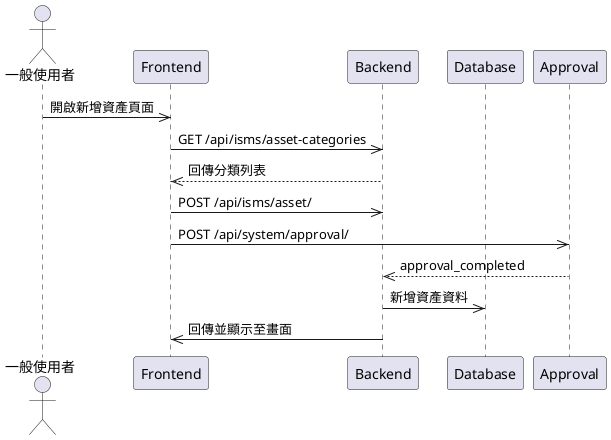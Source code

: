 @startuml
actor User as "一般使用者"
participant Frontend
participant Backend
participant Database

User->>Frontend: 開啟新增資產頁面
Frontend->>Backend: GET /api/isms/asset-categories
Backend-->>Frontend: 回傳分類列表
Frontend->>Backend: POST /api/isms/asset/
Frontend->>Approval: POST /api/system/approval/
Approval-->>Backend: approval_completed
Backend->>Database: 新增資產資料
Backend->>Frontend: 回傳並顯示至畫面
@enduml

